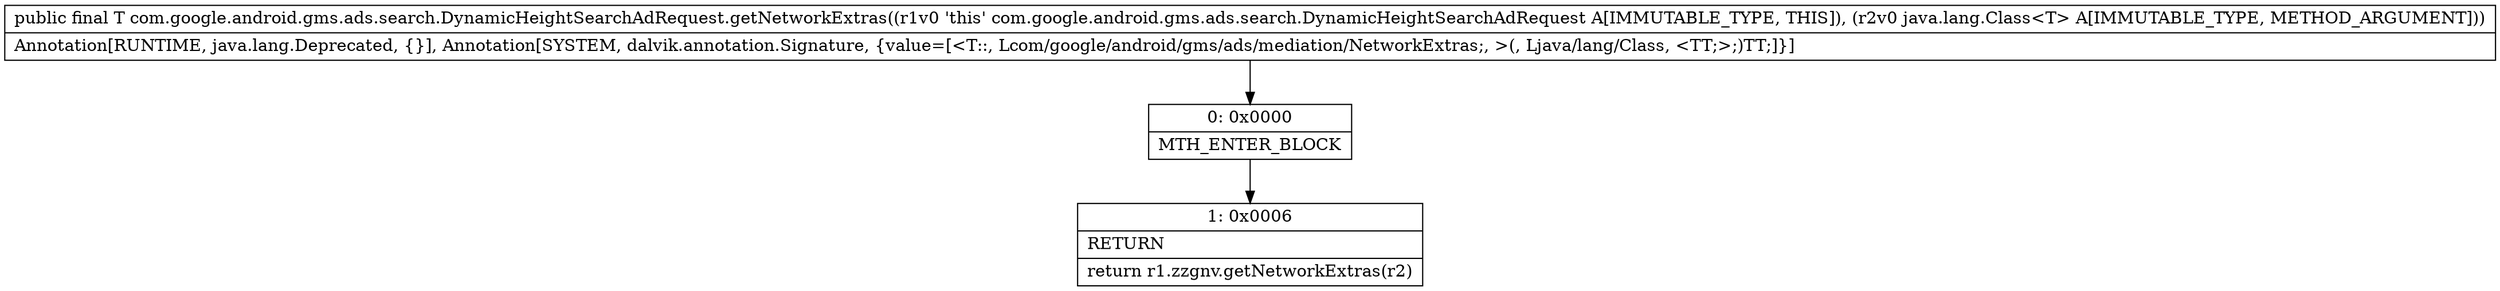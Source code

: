 digraph "CFG forcom.google.android.gms.ads.search.DynamicHeightSearchAdRequest.getNetworkExtras(Ljava\/lang\/Class;)Lcom\/google\/android\/gms\/ads\/mediation\/NetworkExtras;" {
Node_0 [shape=record,label="{0\:\ 0x0000|MTH_ENTER_BLOCK\l}"];
Node_1 [shape=record,label="{1\:\ 0x0006|RETURN\l|return r1.zzgnv.getNetworkExtras(r2)\l}"];
MethodNode[shape=record,label="{public final T com.google.android.gms.ads.search.DynamicHeightSearchAdRequest.getNetworkExtras((r1v0 'this' com.google.android.gms.ads.search.DynamicHeightSearchAdRequest A[IMMUTABLE_TYPE, THIS]), (r2v0 java.lang.Class\<T\> A[IMMUTABLE_TYPE, METHOD_ARGUMENT]))  | Annotation[RUNTIME, java.lang.Deprecated, \{\}], Annotation[SYSTEM, dalvik.annotation.Signature, \{value=[\<T::, Lcom\/google\/android\/gms\/ads\/mediation\/NetworkExtras;, \>(, Ljava\/lang\/Class, \<TT;\>;)TT;]\}]\l}"];
MethodNode -> Node_0;
Node_0 -> Node_1;
}


